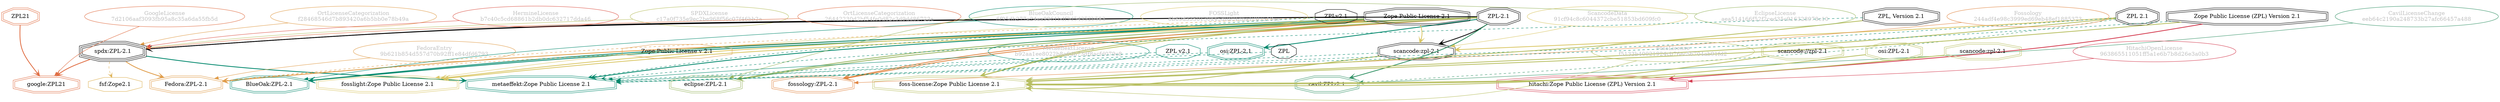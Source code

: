 strict digraph {
    node [shape=box];
    graph [splines=curved];
    4422 [label="SPDXLicense\nc17a0f735e9ec2be968f56c07f46bb2a"
         ,fontcolor=gray
         ,color="#b8bf62"
         ,fillcolor="beige;1"
         ,shape=ellipse];
    4423 [label="spdx:ZPL-2.1"
         ,shape=tripleoctagon];
    4424 [label="ZPL-2.1"
         ,shape=doubleoctagon];
    4425 [label="Zope Public License 2.1"
         ,shape=doubleoctagon];
    5625 [label="GoogleLicense\n7d2106aaf3093fb95a8c35a6da55fb5d"
         ,fontcolor=gray
         ,color="#e06f45"
         ,fillcolor="beige;1"
         ,shape=ellipse];
    5626 [label="google:ZPL21"
         ,color="#e06f45"
         ,shape=doubleoctagon];
    5627 [label=ZPL21
         ,color="#e06f45"
         ,shape=doubleoctagon];
    8520 [label="FedoraEntry\n9b621b854d557d70b92ff1e84dfd6793"
         ,fontcolor=gray
         ,color="#e09d4b"
         ,fillcolor="beige;1"
         ,shape=ellipse];
    8521 [label="Fedora:ZPL-2.1"
         ,color="#e09d4b"
         ,shape=doubleoctagon];
    8522 [label="Zope Public License v 2.1"
         ,color="#e09d4b"
         ,shape=octagon];
    8523 [label="ZPLv2.1"
         ,shape=octagon];
    9039 [label="BlueOakCouncil\n6f95db277e24ea9961bdf3d54352b583"
         ,fontcolor=gray
         ,color="#00876c"
         ,fillcolor="beige;1"
         ,shape=ellipse];
    9040 [label="BlueOak:ZPL-2.1"
         ,color="#00876c"
         ,shape=doubleoctagon];
    10661 [label="fsf:Zope2.1"
          ,color="#deb256"
          ,shape=octagon];
    25830 [label="ScancodeData\n91cf94c8c6044372cbe51853bd609fc0"
          ,fontcolor=gray
          ,color="#dac767"
          ,fillcolor="beige;1"
          ,shape=ellipse];
    25831 [label="scancode:zpl-2.1"
          ,shape=doubleoctagon];
    25832 [label="ZPL 2.1"
          ,shape=doubleoctagon];
    26334 [label="Fossology\n244adf4e98c3999ed69eb48ef1885373"
          ,fontcolor=gray
          ,color="#e18745"
          ,fillcolor="beige;1"
          ,shape=ellipse];
    26335 [label="fossology:ZPL-2.1"
          ,color="#e18745"
          ,shape=doubleoctagon];
    27241 [label=ZPL,shape=octagon];
    35271 [label="OrtLicenseCategorization\n26442230d2bf54fe0d82c3d9dd86723e"
          ,fontcolor=gray
          ,color="#e06f45"
          ,fillcolor="beige;1"
          ,shape=ellipse];
    36276 [label="OrtLicenseCategorization\nf28468546d7b893420a6b5bb0e78b49a"
          ,fontcolor=gray
          ,color="#e09d4b"
          ,fillcolor="beige;1"
          ,shape=ellipse];
    38180 [label="CavilLicenseChange\neeb64c2190a248733b27afc66457a488"
          ,fontcolor=gray
          ,color="#379469"
          ,fillcolor="beige;1"
          ,shape=ellipse];
    38181 [label="cavil:ZPL-2.1"
          ,color="#379469"
          ,shape=doubleoctagon];
    49830 [label="MetaeffektLicense\nb92aa1ee8022b8a6db73df8acfd079c8"
          ,fontcolor=gray
          ,color="#00876c"
          ,fillcolor="beige;1"
          ,shape=ellipse];
    49831 [label="metaeffekt:Zope Public License 2.1"
          ,color="#00876c"
          ,shape=doubleoctagon];
    49832 [label="ZPL, Version 2.1"
          ,shape=doubleoctagon];
    49833 [label="Zope Public License (ZPL) Version 2.1"
          ,shape=doubleoctagon];
    49834 [label="ZPL v2.1"
          ,color="#00876c"
          ,shape=octagon];
    49835 [label="osi:ZPL-2.1"
          ,color="#00876c"
          ,shape=doubleoctagon];
    50082 [label="HermineLicense\nb7c40c5cd68861b2db0dc632717dda46"
          ,fontcolor=gray
          ,color="#dc574a"
          ,fillcolor="beige;1"
          ,shape=ellipse];
    50881 [label="FossLicense\nf5133b40021924cb76ec56704ab91fd2"
          ,fontcolor=gray
          ,color="#b8bf62"
          ,fillcolor="beige;1"
          ,shape=ellipse];
    50882 [label="foss-license:Zope Public License 2.1"
          ,color="#b8bf62"
          ,shape=doubleoctagon];
    50883 [label="scancode://zpl-2.1"
          ,color="#b8bf62"
          ,shape=doubleoctagon];
    50884 [label="osi:ZPL-2.1"
          ,color="#b8bf62"
          ,shape=doubleoctagon];
    50885 [label="scancode:zpl-2.1"
          ,color="#b8bf62"
          ,shape=doubleoctagon];
    51163 [label="FOSSLight\n6b69d3350130a45d8a01dba1207513ee"
          ,fontcolor=gray
          ,color="#dac767"
          ,fillcolor="beige;1"
          ,shape=ellipse];
    51164 [label="fosslight:Zope Public License 2.1"
          ,color="#dac767"
          ,shape=doubleoctagon];
    52730 [label="HitachiOpenLicense\n963865511051ff5a1e6b7b8d26e3a0b3"
          ,fontcolor=gray
          ,color="#d43d51"
          ,fillcolor="beige;1"
          ,shape=ellipse];
    52731 [label="hitachi:Zope Public License (ZPL) Version 2.1"
          ,color="#d43d51"
          ,shape=doubleoctagon];
    54338 [label="EclipseLicense\naea514166f52f2ced35c916328978c10"
          ,fontcolor=gray
          ,color="#98b561"
          ,fillcolor="beige;1"
          ,shape=ellipse];
    54339 [label="eclipse:ZPL-2.1"
          ,color="#98b561"
          ,shape=doubleoctagon];
    4422 -> 4423 [weight=0.5
                 ,color="#b8bf62"];
    4423 -> 5626 [style=bold
                 ,arrowhead=vee
                 ,weight=0.7
                 ,color="#e06f45"];
    4423 -> 8521 [style=bold
                 ,arrowhead=vee
                 ,weight=0.7
                 ,color="#e09d4b"];
    4423 -> 10661 [style=dashed
                  ,arrowhead=vee
                  ,weight=0.5
                  ,color="#deb256"];
    4423 -> 49831 [style=bold
                  ,arrowhead=vee
                  ,weight=0.7
                  ,color="#00876c"];
    4424 -> 4423 [style=bold
                 ,arrowhead=vee
                 ,weight=0.7];
    4424 -> 8521 [style=bold
                 ,arrowhead=vee
                 ,weight=0.7
                 ,color="#e09d4b"];
    4424 -> 9040 [style=bold
                 ,arrowhead=vee
                 ,weight=0.7
                 ,color="#00876c"];
    4424 -> 25831 [style=bold
                  ,arrowhead=vee
                  ,weight=0.7];
    4424 -> 26335 [style=bold
                  ,arrowhead=vee
                  ,weight=0.7
                  ,color="#e18745"];
    4424 -> 38181 [style=bold
                  ,arrowhead=vee
                  ,weight=0.7
                  ,color="#379469"];
    4424 -> 38181 [style=bold
                  ,arrowhead=vee
                  ,weight=0.7
                  ,color="#379469"];
    4424 -> 49835 [style=bold
                  ,arrowhead=vee
                  ,weight=0.7
                  ,color="#00876c"];
    4424 -> 50882 [style=bold
                  ,arrowhead=vee
                  ,weight=0.7
                  ,color="#b8bf62"];
    4424 -> 51164 [style=bold
                  ,arrowhead=vee
                  ,weight=0.7
                  ,color="#dac767"];
    4424 -> 54339 [style=bold
                  ,arrowhead=vee
                  ,weight=0.7
                  ,color="#98b561"];
    4425 -> 4423 [style=bold
                 ,arrowhead=vee
                 ,weight=0.7];
    4425 -> 9040 [style=bold
                 ,arrowhead=vee
                 ,weight=0.7
                 ,color="#00876c"];
    4425 -> 25831 [style=bold
                  ,arrowhead=vee
                  ,weight=0.7
                  ,color="#dac767"];
    4425 -> 26335 [style=bold
                  ,arrowhead=vee
                  ,weight=0.7
                  ,color="#e18745"];
    4425 -> 49831 [style=bold
                  ,arrowhead=vee
                  ,weight=0.7
                  ,color="#00876c"];
    4425 -> 50882 [style=bold
                  ,arrowhead=vee
                  ,weight=0.7
                  ,color="#b8bf62"];
    4425 -> 51164 [style=bold
                  ,arrowhead=vee
                  ,weight=0.7
                  ,color="#dac767"];
    4425 -> 54339 [style=bold
                  ,arrowhead=vee
                  ,weight=0.7
                  ,color="#98b561"];
    5625 -> 5626 [weight=0.5
                 ,color="#e06f45"];
    5627 -> 5626 [style=bold
                 ,arrowhead=vee
                 ,weight=0.7
                 ,color="#e06f45"];
    8520 -> 8521 [weight=0.5
                 ,color="#e09d4b"];
    8522 -> 8521 [style=dashed
                 ,arrowhead=vee
                 ,weight=0.5
                 ,color="#e09d4b"];
    8523 -> 8521 [style=dashed
                 ,arrowhead=vee
                 ,weight=0.5
                 ,color="#e09d4b"];
    8523 -> 49831 [style=dashed
                  ,arrowhead=vee
                  ,weight=0.5
                  ,color="#00876c"];
    9039 -> 9040 [weight=0.5
                 ,color="#00876c"];
    25830 -> 25831 [weight=0.5
                   ,color="#dac767"];
    25831 -> 49831 [style=dashed
                   ,arrowhead=vee
                   ,weight=0.5
                   ,color="#00876c"];
    25831 -> 50882 [style=bold
                   ,arrowhead=vee
                   ,weight=0.7
                   ,color="#b8bf62"];
    25832 -> 25831 [style=bold
                   ,arrowhead=vee
                   ,weight=0.7
                   ,color="#dac767"];
    25832 -> 38181 [style=dashed
                   ,arrowhead=vee
                   ,weight=0.5
                   ,color="#379469"];
    25832 -> 49831 [style=dashed
                   ,arrowhead=vee
                   ,weight=0.5
                   ,color="#00876c"];
    25832 -> 50882 [style=bold
                   ,arrowhead=vee
                   ,weight=0.7
                   ,color="#b8bf62"];
    26334 -> 26335 [weight=0.5
                   ,color="#e18745"];
    27241 -> 49831 [style=dashed
                   ,arrowhead=vee
                   ,weight=0.5
                   ,color="#00876c"];
    35271 -> 4423 [weight=0.5
                  ,color="#e06f45"];
    36276 -> 4423 [weight=0.5
                  ,color="#e09d4b"];
    38180 -> 38181 [weight=0.5
                   ,color="#379469"];
    49830 -> 49831 [weight=0.5
                   ,color="#00876c"];
    49832 -> 49831 [style=dashed
                   ,arrowhead=vee
                   ,weight=0.5
                   ,color="#00876c"];
    49832 -> 50882 [style=bold
                   ,arrowhead=vee
                   ,weight=0.7
                   ,color="#b8bf62"];
    49833 -> 49831 [style=dashed
                   ,arrowhead=vee
                   ,weight=0.5
                   ,color="#00876c"];
    49833 -> 50882 [style=bold
                   ,arrowhead=vee
                   ,weight=0.7
                   ,color="#b8bf62"];
    49833 -> 52731 [style=bold
                   ,arrowhead=vee
                   ,weight=0.7
                   ,color="#d43d51"];
    49834 -> 49831 [style=dashed
                   ,arrowhead=vee
                   ,weight=0.5
                   ,color="#00876c"];
    49835 -> 49831 [style=dashed
                   ,arrowhead=vee
                   ,weight=0.5
                   ,color="#00876c"];
    50082 -> 4423 [weight=0.5
                  ,color="#dc574a"];
    50881 -> 50882 [weight=0.5
                   ,color="#b8bf62"];
    50883 -> 50882 [style=bold
                   ,arrowhead=vee
                   ,weight=0.7
                   ,color="#b8bf62"];
    50884 -> 50882 [style=bold
                   ,arrowhead=vee
                   ,weight=0.7
                   ,color="#b8bf62"];
    50885 -> 50882 [style=bold
                   ,arrowhead=vee
                   ,weight=0.7
                   ,color="#b8bf62"];
    51163 -> 51164 [weight=0.5
                   ,color="#dac767"];
    52730 -> 52731 [weight=0.5
                   ,color="#d43d51"];
    54338 -> 54339 [weight=0.5
                   ,color="#98b561"];
}
